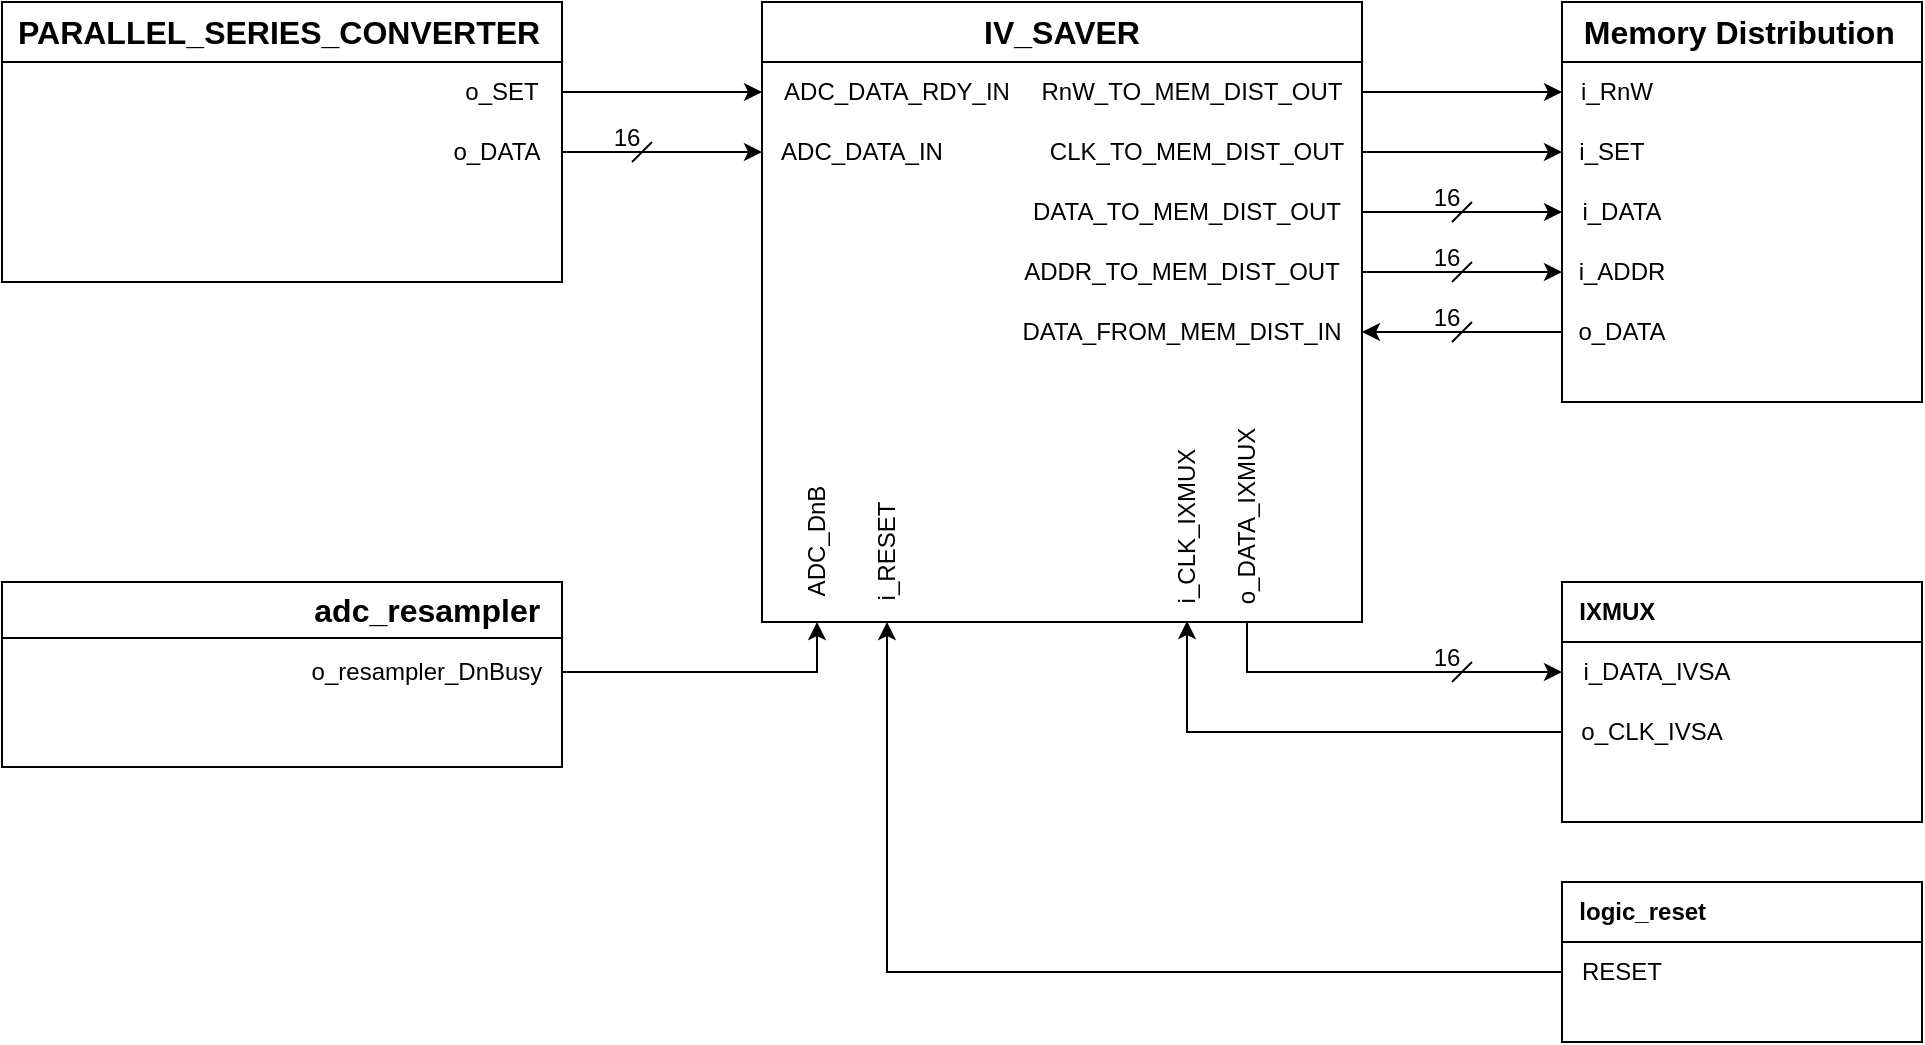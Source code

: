 <mxfile version="24.8.6">
  <diagram name="Side-1" id="OeGM90NfDez6fuQPCgEi">
    <mxGraphModel dx="1816" dy="538" grid="1" gridSize="5" guides="1" tooltips="1" connect="1" arrows="1" fold="1" page="1" pageScale="1" pageWidth="827" pageHeight="1169" math="0" shadow="0">
      <root>
        <mxCell id="0" />
        <mxCell id="1" parent="0" />
        <mxCell id="rPwAlsw_rRxMgnSRaKCH-1" value="&lt;font style=&quot;font-size: 16px;&quot;&gt;IV_SAVER&lt;/font&gt;" style="swimlane;whiteSpace=wrap;html=1;startSize=30;" parent="1" vertex="1">
          <mxGeometry x="260" y="120" width="300" height="310" as="geometry" />
        </mxCell>
        <mxCell id="rPwAlsw_rRxMgnSRaKCH-7" value="ADC_DATA_IN" style="text;html=1;align=center;verticalAlign=middle;whiteSpace=wrap;rounded=0;" parent="rPwAlsw_rRxMgnSRaKCH-1" vertex="1">
          <mxGeometry y="60" width="100" height="30" as="geometry" />
        </mxCell>
        <mxCell id="rPwAlsw_rRxMgnSRaKCH-8" value="ADC_DATA_RDY_IN" style="text;html=1;align=center;verticalAlign=middle;whiteSpace=wrap;rounded=0;" parent="rPwAlsw_rRxMgnSRaKCH-1" vertex="1">
          <mxGeometry y="30" width="135" height="30" as="geometry" />
        </mxCell>
        <mxCell id="rPwAlsw_rRxMgnSRaKCH-4" value="o_DATA_IXMUX" style="text;html=1;align=center;verticalAlign=middle;whiteSpace=wrap;rounded=0;rotation=270;" parent="rPwAlsw_rRxMgnSRaKCH-1" vertex="1">
          <mxGeometry x="190" y="242" width="105" height="30" as="geometry" />
        </mxCell>
        <mxCell id="rPwAlsw_rRxMgnSRaKCH-3" value="i_CLK_IXMUX" style="text;html=1;align=center;verticalAlign=middle;whiteSpace=wrap;rounded=0;rotation=270;" parent="rPwAlsw_rRxMgnSRaKCH-1" vertex="1">
          <mxGeometry x="165" y="247" width="95" height="30" as="geometry" />
        </mxCell>
        <mxCell id="rPwAlsw_rRxMgnSRaKCH-6" value="ADC_DnB" style="text;html=1;align=center;verticalAlign=middle;whiteSpace=wrap;rounded=0;rotation=270;" parent="rPwAlsw_rRxMgnSRaKCH-1" vertex="1">
          <mxGeometry x="-12.5" y="255" width="80" height="30" as="geometry" />
        </mxCell>
        <mxCell id="rPwAlsw_rRxMgnSRaKCH-13" value="i_RESET" style="text;html=1;align=center;verticalAlign=middle;whiteSpace=wrap;rounded=0;rotation=270;" parent="rPwAlsw_rRxMgnSRaKCH-1" vertex="1">
          <mxGeometry x="27.5" y="260" width="70" height="30" as="geometry" />
        </mxCell>
        <mxCell id="rPwAlsw_rRxMgnSRaKCH-5" value="DATA_FROM_MEM_DIST_IN" style="text;html=1;align=center;verticalAlign=middle;whiteSpace=wrap;rounded=0;" parent="rPwAlsw_rRxMgnSRaKCH-1" vertex="1">
          <mxGeometry x="120" y="150" width="180" height="30" as="geometry" />
        </mxCell>
        <mxCell id="rPwAlsw_rRxMgnSRaKCH-9" value="DATA_TO_MEM_DIST_OUT" style="text;html=1;align=center;verticalAlign=middle;whiteSpace=wrap;rounded=0;" parent="rPwAlsw_rRxMgnSRaKCH-1" vertex="1">
          <mxGeometry x="125" y="90" width="175" height="30" as="geometry" />
        </mxCell>
        <mxCell id="rPwAlsw_rRxMgnSRaKCH-10" value="ADDR_TO_MEM_DIST_OUT" style="text;html=1;align=center;verticalAlign=middle;whiteSpace=wrap;rounded=0;" parent="rPwAlsw_rRxMgnSRaKCH-1" vertex="1">
          <mxGeometry x="120" y="120" width="180" height="30" as="geometry" />
        </mxCell>
        <mxCell id="rPwAlsw_rRxMgnSRaKCH-11" value="RnW_TO_MEM_DIST_OUT" style="text;html=1;align=center;verticalAlign=middle;whiteSpace=wrap;rounded=0;" parent="rPwAlsw_rRxMgnSRaKCH-1" vertex="1">
          <mxGeometry x="130" y="30" width="170" height="30" as="geometry" />
        </mxCell>
        <mxCell id="rPwAlsw_rRxMgnSRaKCH-12" value="CLK_TO_MEM_DIST_OUT" style="text;html=1;align=center;verticalAlign=middle;whiteSpace=wrap;rounded=0;" parent="rPwAlsw_rRxMgnSRaKCH-1" vertex="1">
          <mxGeometry x="135" y="60" width="165" height="30" as="geometry" />
        </mxCell>
        <mxCell id="rPwAlsw_rRxMgnSRaKCH-33" value="&lt;font style=&quot;font-size: 16px;&quot;&gt;&amp;nbsp; Memory Distribution&lt;/font&gt;" style="swimlane;whiteSpace=wrap;html=1;startSize=30;align=left;" parent="1" vertex="1">
          <mxGeometry x="660" y="120" width="180" height="200" as="geometry" />
        </mxCell>
        <mxCell id="rPwAlsw_rRxMgnSRaKCH-35" value="i_DATA" style="text;html=1;align=center;verticalAlign=middle;whiteSpace=wrap;rounded=0;" parent="rPwAlsw_rRxMgnSRaKCH-33" vertex="1">
          <mxGeometry y="90" width="60" height="30" as="geometry" />
        </mxCell>
        <mxCell id="rPwAlsw_rRxMgnSRaKCH-36" value="i_ADDR" style="text;html=1;align=center;verticalAlign=middle;whiteSpace=wrap;rounded=0;" parent="rPwAlsw_rRxMgnSRaKCH-33" vertex="1">
          <mxGeometry y="120" width="60" height="30" as="geometry" />
        </mxCell>
        <mxCell id="rPwAlsw_rRxMgnSRaKCH-38" value="i_SET" style="text;html=1;align=center;verticalAlign=middle;whiteSpace=wrap;rounded=0;" parent="rPwAlsw_rRxMgnSRaKCH-33" vertex="1">
          <mxGeometry y="60" width="50" height="30" as="geometry" />
        </mxCell>
        <mxCell id="rPwAlsw_rRxMgnSRaKCH-39" value="i_RnW" style="text;html=1;align=center;verticalAlign=middle;whiteSpace=wrap;rounded=0;" parent="rPwAlsw_rRxMgnSRaKCH-33" vertex="1">
          <mxGeometry y="30" width="55" height="30" as="geometry" />
        </mxCell>
        <mxCell id="rPwAlsw_rRxMgnSRaKCH-40" value="o_DATA" style="text;html=1;align=center;verticalAlign=middle;whiteSpace=wrap;rounded=0;" parent="rPwAlsw_rRxMgnSRaKCH-33" vertex="1">
          <mxGeometry y="150" width="60" height="30" as="geometry" />
        </mxCell>
        <mxCell id="rPwAlsw_rRxMgnSRaKCH-41" style="edgeStyle=orthogonalEdgeStyle;rounded=0;orthogonalLoop=1;jettySize=auto;html=1;" parent="1" source="rPwAlsw_rRxMgnSRaKCH-11" target="rPwAlsw_rRxMgnSRaKCH-39" edge="1">
          <mxGeometry relative="1" as="geometry" />
        </mxCell>
        <mxCell id="rPwAlsw_rRxMgnSRaKCH-42" style="edgeStyle=orthogonalEdgeStyle;rounded=0;orthogonalLoop=1;jettySize=auto;html=1;" parent="1" source="rPwAlsw_rRxMgnSRaKCH-12" target="rPwAlsw_rRxMgnSRaKCH-38" edge="1">
          <mxGeometry relative="1" as="geometry" />
        </mxCell>
        <mxCell id="rPwAlsw_rRxMgnSRaKCH-43" style="edgeStyle=orthogonalEdgeStyle;rounded=0;orthogonalLoop=1;jettySize=auto;html=1;" parent="1" source="rPwAlsw_rRxMgnSRaKCH-9" target="rPwAlsw_rRxMgnSRaKCH-35" edge="1">
          <mxGeometry relative="1" as="geometry" />
        </mxCell>
        <mxCell id="rPwAlsw_rRxMgnSRaKCH-44" style="edgeStyle=orthogonalEdgeStyle;rounded=0;orthogonalLoop=1;jettySize=auto;html=1;" parent="1" source="rPwAlsw_rRxMgnSRaKCH-10" target="rPwAlsw_rRxMgnSRaKCH-36" edge="1">
          <mxGeometry relative="1" as="geometry" />
        </mxCell>
        <mxCell id="rPwAlsw_rRxMgnSRaKCH-45" style="edgeStyle=orthogonalEdgeStyle;rounded=0;orthogonalLoop=1;jettySize=auto;html=1;" parent="1" source="rPwAlsw_rRxMgnSRaKCH-40" target="rPwAlsw_rRxMgnSRaKCH-5" edge="1">
          <mxGeometry relative="1" as="geometry" />
        </mxCell>
        <mxCell id="rPwAlsw_rRxMgnSRaKCH-46" value="" style="endArrow=none;html=1;rounded=0;" parent="1" edge="1">
          <mxGeometry width="50" height="50" relative="1" as="geometry">
            <mxPoint x="605" y="290" as="sourcePoint" />
            <mxPoint x="615" y="280" as="targetPoint" />
          </mxGeometry>
        </mxCell>
        <mxCell id="rPwAlsw_rRxMgnSRaKCH-47" value="" style="endArrow=none;html=1;rounded=0;" parent="1" edge="1">
          <mxGeometry width="50" height="50" relative="1" as="geometry">
            <mxPoint x="605" y="260" as="sourcePoint" />
            <mxPoint x="615" y="250" as="targetPoint" />
          </mxGeometry>
        </mxCell>
        <mxCell id="rPwAlsw_rRxMgnSRaKCH-48" value="" style="endArrow=none;html=1;rounded=0;" parent="1" edge="1">
          <mxGeometry width="50" height="50" relative="1" as="geometry">
            <mxPoint x="605" y="230" as="sourcePoint" />
            <mxPoint x="615" y="220" as="targetPoint" />
          </mxGeometry>
        </mxCell>
        <mxCell id="rPwAlsw_rRxMgnSRaKCH-49" value="16" style="text;html=1;align=center;verticalAlign=middle;whiteSpace=wrap;rounded=0;" parent="1" vertex="1">
          <mxGeometry x="595" y="210" width="15" height="15" as="geometry" />
        </mxCell>
        <mxCell id="rPwAlsw_rRxMgnSRaKCH-50" value="16" style="text;html=1;align=center;verticalAlign=middle;whiteSpace=wrap;rounded=0;" parent="1" vertex="1">
          <mxGeometry x="595" y="270" width="15" height="15" as="geometry" />
        </mxCell>
        <mxCell id="rPwAlsw_rRxMgnSRaKCH-51" value="16" style="text;html=1;align=center;verticalAlign=middle;whiteSpace=wrap;rounded=0;" parent="1" vertex="1">
          <mxGeometry x="595" y="240" width="15" height="15" as="geometry" />
        </mxCell>
        <mxCell id="rPwAlsw_rRxMgnSRaKCH-52" value="&amp;nbsp; IXMUX" style="swimlane;whiteSpace=wrap;html=1;startSize=30;align=left;" parent="1" vertex="1">
          <mxGeometry x="660" y="410" width="180" height="120" as="geometry" />
        </mxCell>
        <mxCell id="rPwAlsw_rRxMgnSRaKCH-55" value="i_DATA_IVSA" style="text;html=1;align=center;verticalAlign=middle;whiteSpace=wrap;rounded=0;" parent="rPwAlsw_rRxMgnSRaKCH-52" vertex="1">
          <mxGeometry y="30" width="95" height="30" as="geometry" />
        </mxCell>
        <mxCell id="rPwAlsw_rRxMgnSRaKCH-54" value="o_CLK_IVSA" style="text;html=1;align=center;verticalAlign=middle;whiteSpace=wrap;rounded=0;" parent="rPwAlsw_rRxMgnSRaKCH-52" vertex="1">
          <mxGeometry y="60" width="90" height="30" as="geometry" />
        </mxCell>
        <mxCell id="rPwAlsw_rRxMgnSRaKCH-56" style="edgeStyle=orthogonalEdgeStyle;rounded=0;orthogonalLoop=1;jettySize=auto;html=1;startArrow=classic;startFill=1;endArrow=none;endFill=0;" parent="1" source="rPwAlsw_rRxMgnSRaKCH-55" target="rPwAlsw_rRxMgnSRaKCH-4" edge="1">
          <mxGeometry relative="1" as="geometry" />
        </mxCell>
        <mxCell id="rPwAlsw_rRxMgnSRaKCH-57" style="edgeStyle=orthogonalEdgeStyle;rounded=0;orthogonalLoop=1;jettySize=auto;html=1;" parent="1" source="rPwAlsw_rRxMgnSRaKCH-54" target="rPwAlsw_rRxMgnSRaKCH-3" edge="1">
          <mxGeometry relative="1" as="geometry" />
        </mxCell>
        <mxCell id="rPwAlsw_rRxMgnSRaKCH-58" value="" style="endArrow=none;html=1;rounded=0;" parent="1" edge="1">
          <mxGeometry width="50" height="50" relative="1" as="geometry">
            <mxPoint x="605" y="460" as="sourcePoint" />
            <mxPoint x="615" y="450" as="targetPoint" />
          </mxGeometry>
        </mxCell>
        <mxCell id="rPwAlsw_rRxMgnSRaKCH-59" value="16" style="text;html=1;align=center;verticalAlign=middle;whiteSpace=wrap;rounded=0;" parent="1" vertex="1">
          <mxGeometry x="595" y="440" width="15" height="15" as="geometry" />
        </mxCell>
        <mxCell id="rPwAlsw_rRxMgnSRaKCH-60" value="&amp;nbsp; logic_reset" style="swimlane;whiteSpace=wrap;html=1;startSize=30;align=left;" parent="1" vertex="1">
          <mxGeometry x="660" y="560" width="180" height="80" as="geometry" />
        </mxCell>
        <mxCell id="rPwAlsw_rRxMgnSRaKCH-61" value="RESET" style="text;html=1;align=center;verticalAlign=middle;whiteSpace=wrap;rounded=0;" parent="rPwAlsw_rRxMgnSRaKCH-60" vertex="1">
          <mxGeometry y="30" width="60" height="30" as="geometry" />
        </mxCell>
        <mxCell id="rPwAlsw_rRxMgnSRaKCH-63" style="edgeStyle=orthogonalEdgeStyle;rounded=0;orthogonalLoop=1;jettySize=auto;html=1;" parent="1" source="rPwAlsw_rRxMgnSRaKCH-61" target="rPwAlsw_rRxMgnSRaKCH-13" edge="1">
          <mxGeometry relative="1" as="geometry" />
        </mxCell>
        <mxCell id="rPwAlsw_rRxMgnSRaKCH-66" value="&lt;font style=&quot;font-size: 16px;&quot;&gt;PARALLEL_SERIES_CONVERTER&amp;nbsp;&amp;nbsp;&lt;/font&gt;" style="swimlane;whiteSpace=wrap;html=1;startSize=30;align=right;" parent="1" vertex="1">
          <mxGeometry x="-120" y="120" width="280" height="140" as="geometry" />
        </mxCell>
        <mxCell id="rPwAlsw_rRxMgnSRaKCH-67" value="o_DATA" style="text;html=1;align=center;verticalAlign=middle;whiteSpace=wrap;rounded=0;" parent="rPwAlsw_rRxMgnSRaKCH-66" vertex="1">
          <mxGeometry x="215" y="60" width="65" height="30" as="geometry" />
        </mxCell>
        <mxCell id="rPwAlsw_rRxMgnSRaKCH-68" value="o_SET" style="text;html=1;align=center;verticalAlign=middle;whiteSpace=wrap;rounded=0;" parent="rPwAlsw_rRxMgnSRaKCH-66" vertex="1">
          <mxGeometry x="220" y="30" width="60" height="30" as="geometry" />
        </mxCell>
        <mxCell id="rPwAlsw_rRxMgnSRaKCH-70" style="edgeStyle=orthogonalEdgeStyle;rounded=0;orthogonalLoop=1;jettySize=auto;html=1;" parent="1" source="rPwAlsw_rRxMgnSRaKCH-68" target="rPwAlsw_rRxMgnSRaKCH-8" edge="1">
          <mxGeometry relative="1" as="geometry" />
        </mxCell>
        <mxCell id="rPwAlsw_rRxMgnSRaKCH-71" style="edgeStyle=orthogonalEdgeStyle;rounded=0;orthogonalLoop=1;jettySize=auto;html=1;" parent="1" source="rPwAlsw_rRxMgnSRaKCH-67" target="rPwAlsw_rRxMgnSRaKCH-7" edge="1">
          <mxGeometry relative="1" as="geometry" />
        </mxCell>
        <mxCell id="rPwAlsw_rRxMgnSRaKCH-72" value="" style="endArrow=none;html=1;rounded=0;" parent="1" edge="1">
          <mxGeometry width="50" height="50" relative="1" as="geometry">
            <mxPoint x="195" y="200" as="sourcePoint" />
            <mxPoint x="205" y="190" as="targetPoint" />
          </mxGeometry>
        </mxCell>
        <mxCell id="rPwAlsw_rRxMgnSRaKCH-73" value="16" style="text;html=1;align=center;verticalAlign=middle;whiteSpace=wrap;rounded=0;" parent="1" vertex="1">
          <mxGeometry x="185" y="180" width="15" height="15" as="geometry" />
        </mxCell>
        <mxCell id="rPwAlsw_rRxMgnSRaKCH-74" value="&lt;span style=&quot;font-size: 16px;&quot;&gt;adc_resampler&amp;nbsp;&amp;nbsp;&lt;/span&gt;" style="swimlane;whiteSpace=wrap;html=1;startSize=28;align=right;" parent="1" vertex="1">
          <mxGeometry x="-120" y="410" width="280" height="92.5" as="geometry" />
        </mxCell>
        <mxCell id="rPwAlsw_rRxMgnSRaKCH-77" value="o_resampler_DnBusy" style="text;html=1;align=center;verticalAlign=middle;whiteSpace=wrap;rounded=0;rotation=0;" parent="rPwAlsw_rRxMgnSRaKCH-74" vertex="1">
          <mxGeometry x="145" y="30" width="135" height="30" as="geometry" />
        </mxCell>
        <mxCell id="rPwAlsw_rRxMgnSRaKCH-78" style="edgeStyle=orthogonalEdgeStyle;rounded=0;orthogonalLoop=1;jettySize=auto;html=1;" parent="1" source="rPwAlsw_rRxMgnSRaKCH-77" target="rPwAlsw_rRxMgnSRaKCH-6" edge="1">
          <mxGeometry relative="1" as="geometry" />
        </mxCell>
      </root>
    </mxGraphModel>
  </diagram>
</mxfile>
